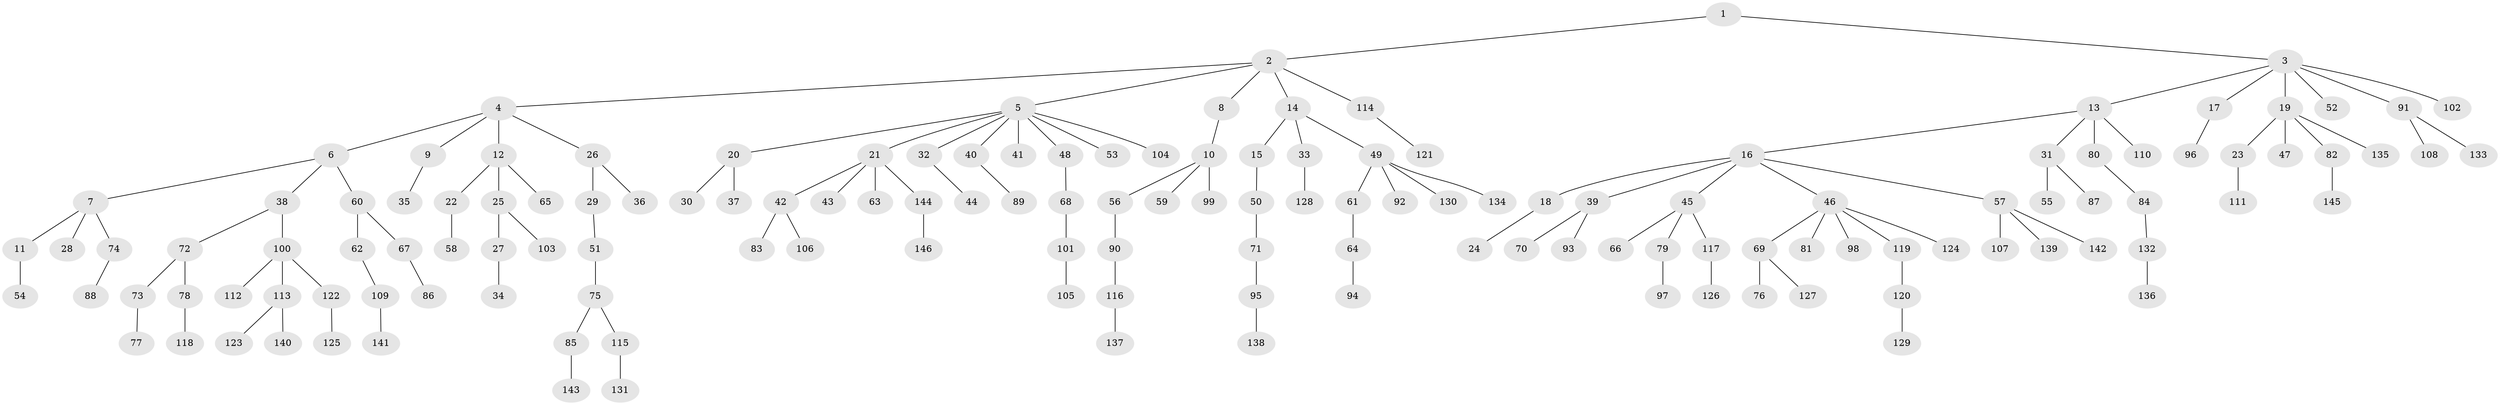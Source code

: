 // coarse degree distribution, {2: 0.29545454545454547, 6: 0.045454545454545456, 4: 0.06818181818181818, 3: 0.06818181818181818, 5: 0.022727272727272728, 1: 0.5}
// Generated by graph-tools (version 1.1) at 2025/52/03/04/25 22:52:05]
// undirected, 146 vertices, 145 edges
graph export_dot {
  node [color=gray90,style=filled];
  1;
  2;
  3;
  4;
  5;
  6;
  7;
  8;
  9;
  10;
  11;
  12;
  13;
  14;
  15;
  16;
  17;
  18;
  19;
  20;
  21;
  22;
  23;
  24;
  25;
  26;
  27;
  28;
  29;
  30;
  31;
  32;
  33;
  34;
  35;
  36;
  37;
  38;
  39;
  40;
  41;
  42;
  43;
  44;
  45;
  46;
  47;
  48;
  49;
  50;
  51;
  52;
  53;
  54;
  55;
  56;
  57;
  58;
  59;
  60;
  61;
  62;
  63;
  64;
  65;
  66;
  67;
  68;
  69;
  70;
  71;
  72;
  73;
  74;
  75;
  76;
  77;
  78;
  79;
  80;
  81;
  82;
  83;
  84;
  85;
  86;
  87;
  88;
  89;
  90;
  91;
  92;
  93;
  94;
  95;
  96;
  97;
  98;
  99;
  100;
  101;
  102;
  103;
  104;
  105;
  106;
  107;
  108;
  109;
  110;
  111;
  112;
  113;
  114;
  115;
  116;
  117;
  118;
  119;
  120;
  121;
  122;
  123;
  124;
  125;
  126;
  127;
  128;
  129;
  130;
  131;
  132;
  133;
  134;
  135;
  136;
  137;
  138;
  139;
  140;
  141;
  142;
  143;
  144;
  145;
  146;
  1 -- 2;
  1 -- 3;
  2 -- 4;
  2 -- 5;
  2 -- 8;
  2 -- 14;
  2 -- 114;
  3 -- 13;
  3 -- 17;
  3 -- 19;
  3 -- 52;
  3 -- 91;
  3 -- 102;
  4 -- 6;
  4 -- 9;
  4 -- 12;
  4 -- 26;
  5 -- 20;
  5 -- 21;
  5 -- 32;
  5 -- 40;
  5 -- 41;
  5 -- 48;
  5 -- 53;
  5 -- 104;
  6 -- 7;
  6 -- 38;
  6 -- 60;
  7 -- 11;
  7 -- 28;
  7 -- 74;
  8 -- 10;
  9 -- 35;
  10 -- 56;
  10 -- 59;
  10 -- 99;
  11 -- 54;
  12 -- 22;
  12 -- 25;
  12 -- 65;
  13 -- 16;
  13 -- 31;
  13 -- 80;
  13 -- 110;
  14 -- 15;
  14 -- 33;
  14 -- 49;
  15 -- 50;
  16 -- 18;
  16 -- 39;
  16 -- 45;
  16 -- 46;
  16 -- 57;
  17 -- 96;
  18 -- 24;
  19 -- 23;
  19 -- 47;
  19 -- 82;
  19 -- 135;
  20 -- 30;
  20 -- 37;
  21 -- 42;
  21 -- 43;
  21 -- 63;
  21 -- 144;
  22 -- 58;
  23 -- 111;
  25 -- 27;
  25 -- 103;
  26 -- 29;
  26 -- 36;
  27 -- 34;
  29 -- 51;
  31 -- 55;
  31 -- 87;
  32 -- 44;
  33 -- 128;
  38 -- 72;
  38 -- 100;
  39 -- 70;
  39 -- 93;
  40 -- 89;
  42 -- 83;
  42 -- 106;
  45 -- 66;
  45 -- 79;
  45 -- 117;
  46 -- 69;
  46 -- 81;
  46 -- 98;
  46 -- 119;
  46 -- 124;
  48 -- 68;
  49 -- 61;
  49 -- 92;
  49 -- 130;
  49 -- 134;
  50 -- 71;
  51 -- 75;
  56 -- 90;
  57 -- 107;
  57 -- 139;
  57 -- 142;
  60 -- 62;
  60 -- 67;
  61 -- 64;
  62 -- 109;
  64 -- 94;
  67 -- 86;
  68 -- 101;
  69 -- 76;
  69 -- 127;
  71 -- 95;
  72 -- 73;
  72 -- 78;
  73 -- 77;
  74 -- 88;
  75 -- 85;
  75 -- 115;
  78 -- 118;
  79 -- 97;
  80 -- 84;
  82 -- 145;
  84 -- 132;
  85 -- 143;
  90 -- 116;
  91 -- 108;
  91 -- 133;
  95 -- 138;
  100 -- 112;
  100 -- 113;
  100 -- 122;
  101 -- 105;
  109 -- 141;
  113 -- 123;
  113 -- 140;
  114 -- 121;
  115 -- 131;
  116 -- 137;
  117 -- 126;
  119 -- 120;
  120 -- 129;
  122 -- 125;
  132 -- 136;
  144 -- 146;
}
